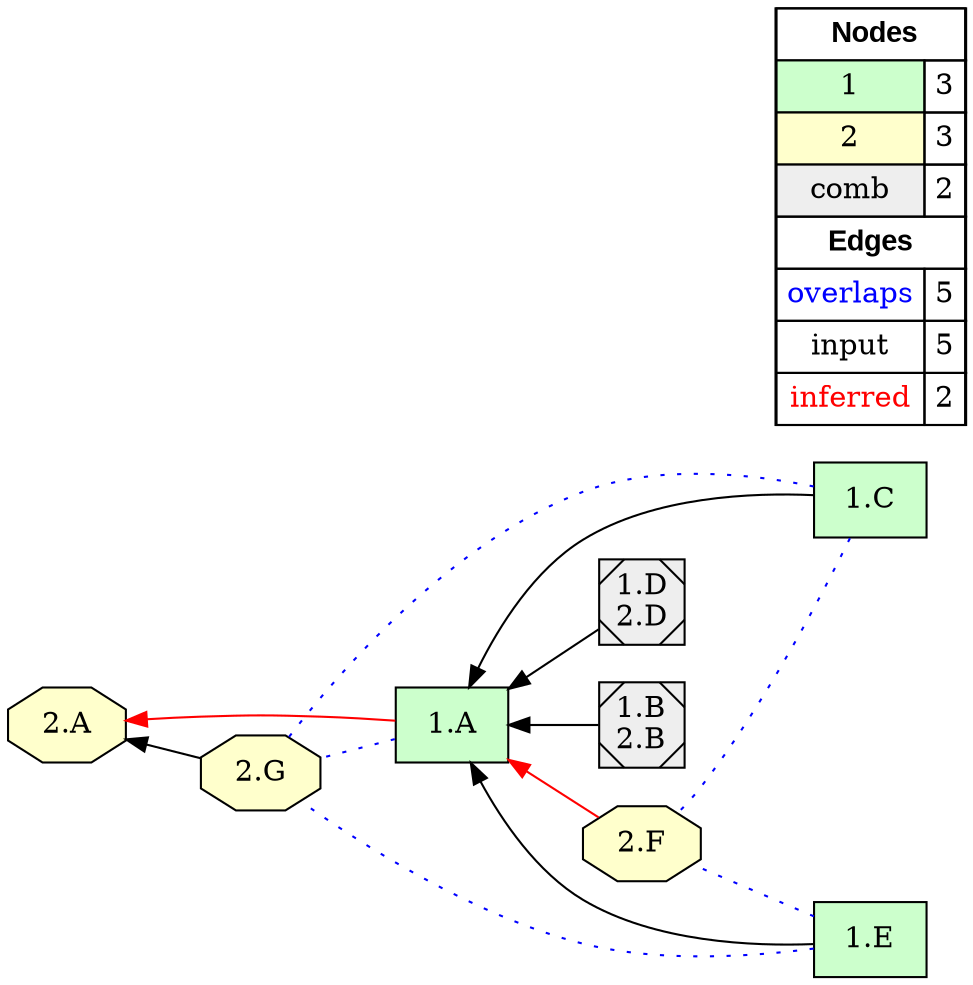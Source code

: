 digraph{
rankdir=RL
node[shape=box style="filled" fillcolor="#CCFFCC"] 
"1.E"
"1.A"
"1.C"
node[shape=octagon style=filled fillcolor="#FFFFCC"] 
"2.A"
"2.G"
"2.F"
node[shape=Msquare style="filled" fillcolor="#EEEEEE"] 
"1.D\n2.D"
"1.B\n2.B"
edge[arrowhead=none style=dotted color="#0000FF" constraint=true penwidth=1]
"1.C" -> "2.F"
"1.C" -> "2.G"
"1.A" -> "2.G"
"1.E" -> "2.F"
"1.E" -> "2.G"
edge[arrowhead=normal style=solid color="#000000" constraint=true penwidth=1]
"1.C" -> "1.A"
"1.B\n2.B" -> "1.A"
"2.G" -> "2.A"
"1.E" -> "1.A"
"1.D\n2.D" -> "1.A"
edge[arrowhead=normal style=solid color="#FF0000" constraint=true penwidth=1]
"2.F" -> "1.A"
"1.A" -> "2.A"
node[shape=box] 
{rank=min Legend [fillcolor= white margin=0 label=< 
 <TABLE BORDER="0" CELLBORDER="1" CELLSPACING="0" CELLPADDING="4"> 
<TR> <TD COLSPAN="2"><font face="Arial Black"> Nodes</font></TD> </TR> 
<TR> 
 <TD bgcolor="#CCFFCC">1</TD> 
 <TD>3</TD> 
 </TR> 
<TR> 
 <TD bgcolor="#FFFFCC">2</TD> 
 <TD>3</TD> 
 </TR> 
<TR> 
 <TD bgcolor="#EEEEEE">comb</TD> 
 <TD>2</TD> 
 </TR> 
<TR> <TD COLSPAN="2"><font face = "Arial Black"> Edges </font></TD> </TR> 
<TR> 
 <TD><font color ="#0000FF">overlaps</font></TD> 
 <TD>5</TD> 
 </TR> 
<TR> 
 <TD><font color ="#000000">input</font></TD> 
 <TD>5</TD> 
 </TR> 
<TR> 
 <TD><font color ="#FF0000">inferred</font></TD> 
 <TD>2</TD> 
 </TR> 
</TABLE> 
 >] } 
}